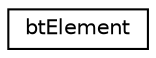 digraph G
{
  edge [fontname="Helvetica",fontsize="10",labelfontname="Helvetica",labelfontsize="10"];
  node [fontname="Helvetica",fontsize="10",shape=record];
  rankdir="LR";
  Node1 [label="btElement",height=0.2,width=0.4,color="black", fillcolor="white", style="filled",URL="$structbtElement.html"];
}
